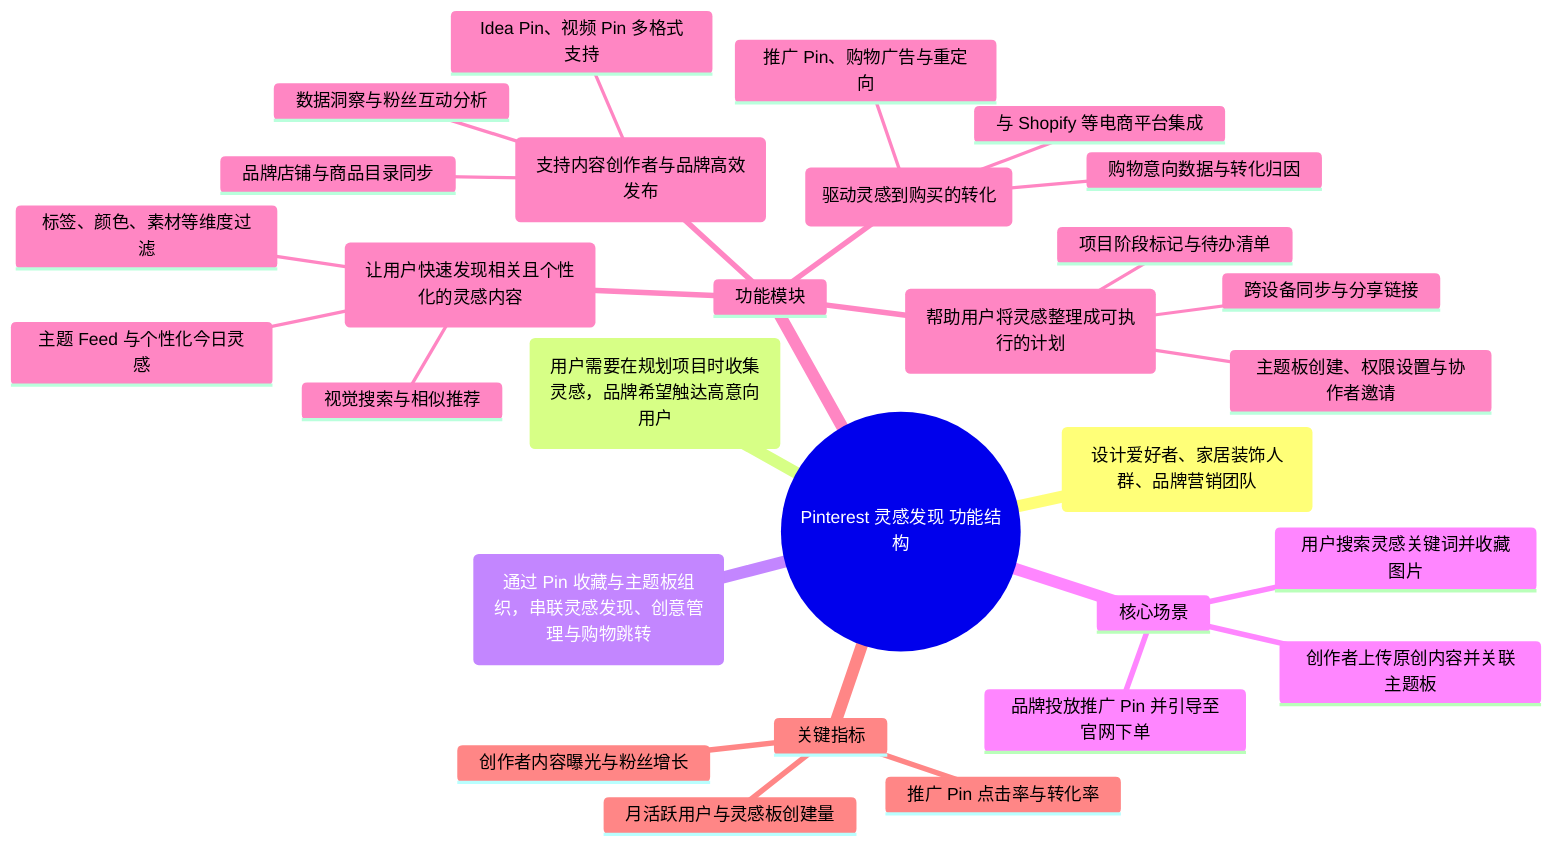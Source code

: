 %% Auto-generated by scripts/generate_assets.py
mindmap
  root((Pinterest 灵感发现 功能结构))
    目标用户(设计爱好者、家居装饰人群、品牌营销团队)
    核心痛点(用户需要在规划项目时收集灵感，品牌希望触达高意向用户)
    价值主张(通过 Pin 收藏与主题板组织，串联灵感发现、创意管理与购物跳转)
    核心场景
      用户搜索灵感关键词并收藏图片
      创作者上传原创内容并关联主题板
      品牌投放推广 Pin 并引导至官网下单
    功能模块
      灵感搜索与推荐(让用户快速发现相关且个性化的灵感内容)
        视觉搜索与相似推荐
        主题 Feed 与个性化今日灵感
        标签、颜色、素材等维度过滤
      收藏与协作(帮助用户将灵感整理成可执行的计划)
        主题板创建、权限设置与协作者邀请
        项目阶段标记与待办清单
        跨设备同步与分享链接
      创作者工具(支持内容创作者与品牌高效发布)
        Idea Pin、视频 Pin 多格式支持
        数据洞察与粉丝互动分析
        品牌店铺与商品目录同步
      商业化解决方案(驱动灵感到购买的转化)
        推广 Pin、购物广告与重定向
        购物意向数据与转化归因
        与 Shopify 等电商平台集成
    关键指标
      月活跃用户与灵感板创建量
      推广 Pin 点击率与转化率
      创作者内容曝光与粉丝增长